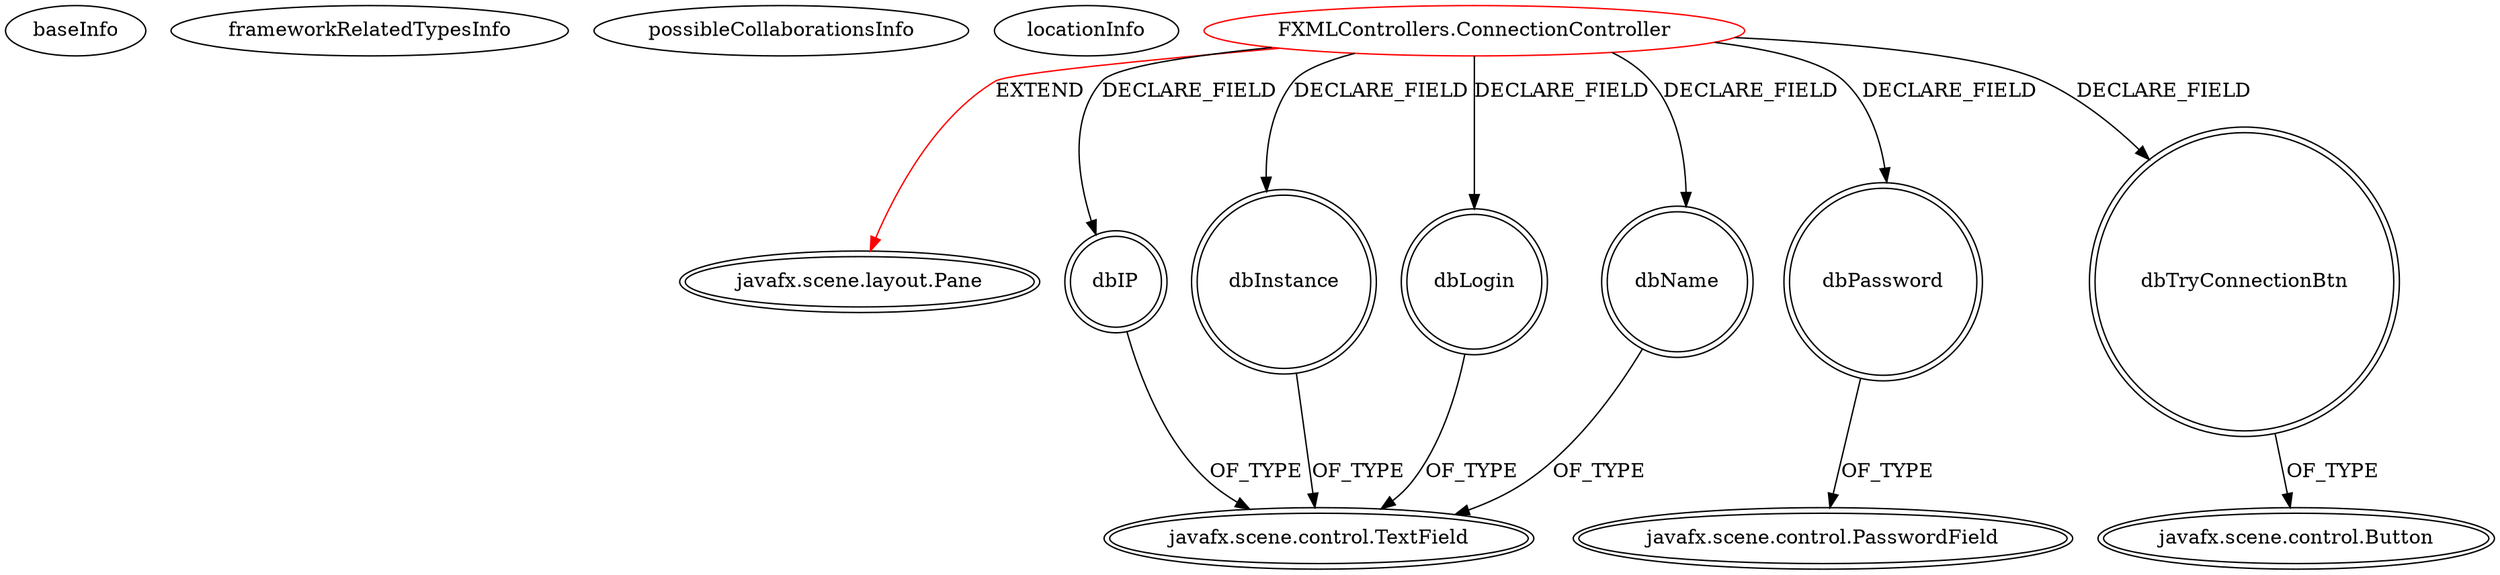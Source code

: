 digraph {
baseInfo[graphId=1023,category="extension_graph",isAnonymous=false,possibleRelation=false]
frameworkRelatedTypesInfo[0="javafx.scene.layout.Pane"]
possibleCollaborationsInfo[]
locationInfo[projectName="Nordgaimer-GMStoXMLb2",filePath="/Nordgaimer-GMStoXMLb2/GMStoXMLb2-master/src/FXMLControllers/ConnectionController.java",contextSignature="ConnectionController",graphId="1023"]
0[label="FXMLControllers.ConnectionController",vertexType="ROOT_CLIENT_CLASS_DECLARATION",isFrameworkType=false,color=red]
1[label="javafx.scene.layout.Pane",vertexType="FRAMEWORK_CLASS_TYPE",isFrameworkType=true,peripheries=2]
2[label="dbIP",vertexType="FIELD_DECLARATION",isFrameworkType=true,peripheries=2,shape=circle]
3[label="javafx.scene.control.TextField",vertexType="FRAMEWORK_CLASS_TYPE",isFrameworkType=true,peripheries=2]
4[label="dbInstance",vertexType="FIELD_DECLARATION",isFrameworkType=true,peripheries=2,shape=circle]
6[label="dbLogin",vertexType="FIELD_DECLARATION",isFrameworkType=true,peripheries=2,shape=circle]
8[label="dbName",vertexType="FIELD_DECLARATION",isFrameworkType=true,peripheries=2,shape=circle]
10[label="dbPassword",vertexType="FIELD_DECLARATION",isFrameworkType=true,peripheries=2,shape=circle]
11[label="javafx.scene.control.PasswordField",vertexType="FRAMEWORK_CLASS_TYPE",isFrameworkType=true,peripheries=2]
12[label="dbTryConnectionBtn",vertexType="FIELD_DECLARATION",isFrameworkType=true,peripheries=2,shape=circle]
13[label="javafx.scene.control.Button",vertexType="FRAMEWORK_CLASS_TYPE",isFrameworkType=true,peripheries=2]
0->1[label="EXTEND",color=red]
0->2[label="DECLARE_FIELD"]
2->3[label="OF_TYPE"]
0->4[label="DECLARE_FIELD"]
4->3[label="OF_TYPE"]
0->6[label="DECLARE_FIELD"]
6->3[label="OF_TYPE"]
0->8[label="DECLARE_FIELD"]
8->3[label="OF_TYPE"]
0->10[label="DECLARE_FIELD"]
10->11[label="OF_TYPE"]
0->12[label="DECLARE_FIELD"]
12->13[label="OF_TYPE"]
}
